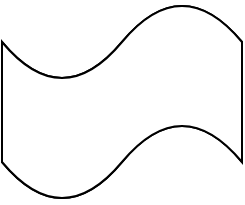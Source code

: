 <mxfile version="21.5.0" type="github">
  <diagram name="Page-1" id="SxG397NrlCI8h6F1SE-z">
    <mxGraphModel dx="297" dy="189" grid="1" gridSize="10" guides="1" tooltips="1" connect="1" arrows="1" fold="1" page="1" pageScale="1" pageWidth="10000" pageHeight="10000" math="0" shadow="0">
      <root>
        <mxCell id="0" />
        <mxCell id="1" parent="0" />
        <mxCell id="LkXr0V7AjesrY8AMae68-5" value="" style="shape=tape;whiteSpace=wrap;html=1;" vertex="1" parent="1">
          <mxGeometry x="9550" y="7530" width="120" height="100" as="geometry" />
        </mxCell>
        <mxCell id="LkXr0V7AjesrY8AMae68-6" value="" style="shape=tape;whiteSpace=wrap;html=1;" vertex="1" parent="1">
          <mxGeometry x="9550" y="7530" width="120" height="100" as="geometry" />
        </mxCell>
      </root>
    </mxGraphModel>
  </diagram>
</mxfile>

